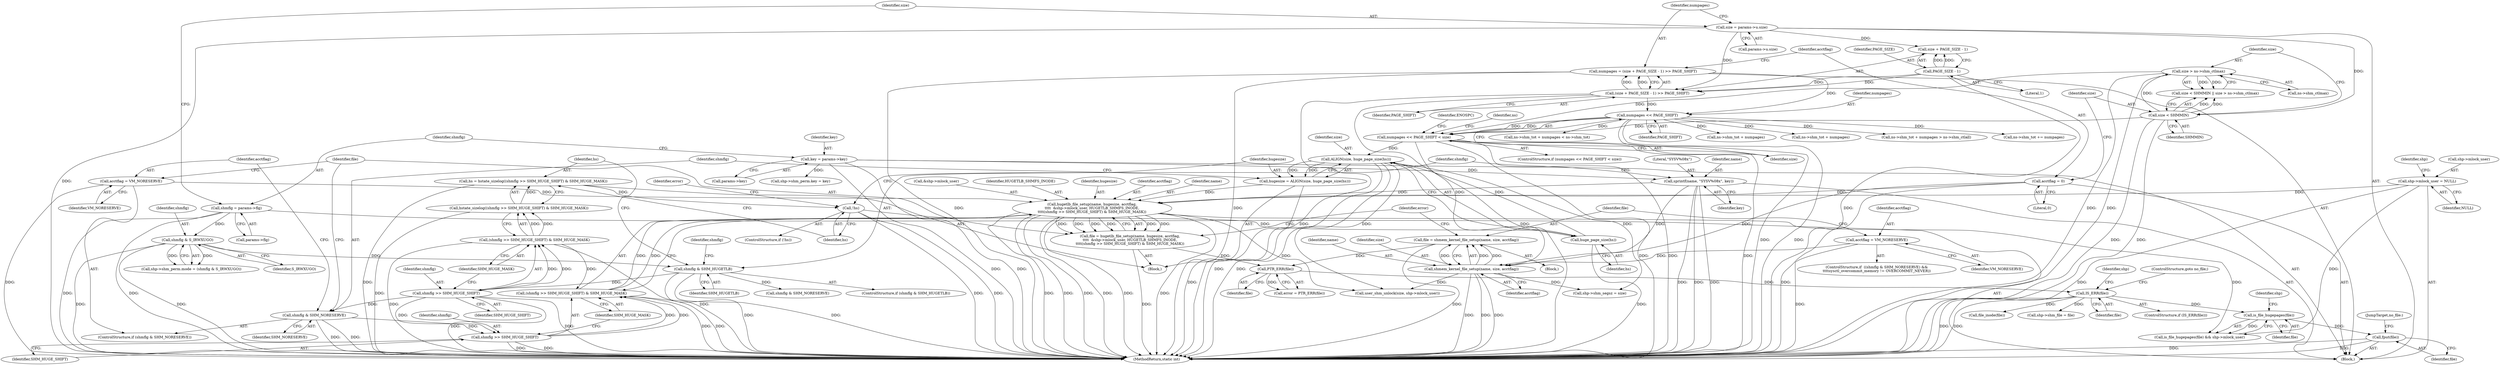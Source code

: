 digraph "0_linux_b9a532277938798b53178d5a66af6e2915cb27cf_0@pointer" {
"1000448" [label="(Call,fput(file))"];
"1000438" [label="(Call,is_file_hugepages(file))"];
"1000324" [label="(Call,IS_ERR(file))"];
"1000321" [label="(Call,PTR_ERR(file))"];
"1000284" [label="(Call,file = hugetlb_file_setup(name, hugesize, acctflag,\n\t\t\t\t  &shp->mlock_user, HUGETLB_SHMFS_INODE,\n\t\t\t\t(shmflg >> SHM_HUGE_SHIFT) & SHM_HUGE_MASK))"];
"1000286" [label="(Call,hugetlb_file_setup(name, hugesize, acctflag,\n\t\t\t\t  &shp->mlock_user, HUGETLB_SHMFS_INODE,\n\t\t\t\t(shmflg >> SHM_HUGE_SHIFT) & SHM_HUGE_MASK))"];
"1000243" [label="(Call,sprintf(name, \"SYSV%08x\", key))"];
"1000108" [label="(Call,key = params->key)"];
"1000271" [label="(Call,hugesize = ALIGN(size, huge_page_size(hs)))"];
"1000273" [label="(Call,ALIGN(size, huge_page_size(hs)))"];
"1000160" [label="(Call,numpages << PAGE_SHIFT < size)"];
"1000161" [label="(Call,numpages << PAGE_SHIFT)"];
"1000130" [label="(Call,numpages = (size + PAGE_SIZE - 1) >> PAGE_SHIFT)"];
"1000132" [label="(Call,(size + PAGE_SIZE - 1) >> PAGE_SHIFT)"];
"1000120" [label="(Call,size = params->u.size)"];
"1000135" [label="(Call,PAGE_SIZE - 1)"];
"1000151" [label="(Call,size > ns->shm_ctlmax)"];
"1000148" [label="(Call,size < SHMMIN)"];
"1000275" [label="(Call,huge_page_size(hs))"];
"1000263" [label="(Call,!hs)"];
"1000254" [label="(Call,hs = hstate_sizelog((shmflg >> SHM_HUGE_SHIFT) & SHM_HUGE_MASK))"];
"1000256" [label="(Call,hstate_sizelog((shmflg >> SHM_HUGE_SHIFT) & SHM_HUGE_MASK))"];
"1000257" [label="(Call,(shmflg >> SHM_HUGE_SHIFT) & SHM_HUGE_MASK)"];
"1000258" [label="(Call,shmflg >> SHM_HUGE_SHIFT)"];
"1000248" [label="(Call,shmflg & SHM_HUGETLB)"];
"1000216" [label="(Call,shmflg & S_IRWXUGO)"];
"1000114" [label="(Call,shmflg = params->flg)"];
"1000281" [label="(Call,acctflag = VM_NORESERVE)"];
"1000143" [label="(Call,acctflag = 0)"];
"1000219" [label="(Call,shp->mlock_user = NULL)"];
"1000295" [label="(Call,(shmflg >> SHM_HUGE_SHIFT) & SHM_HUGE_MASK)"];
"1000296" [label="(Call,shmflg >> SHM_HUGE_SHIFT)"];
"1000278" [label="(Call,shmflg & SHM_NORESERVE)"];
"1000313" [label="(Call,file = shmem_kernel_file_setup(name, size, acctflag))"];
"1000315" [label="(Call,shmem_kernel_file_setup(name, size, acctflag))"];
"1000310" [label="(Call,acctflag = VM_NORESERVE)"];
"1000283" [label="(Identifier,VM_NORESERVE)"];
"1000133" [label="(Call,size + PAGE_SIZE - 1)"];
"1000227" [label="(Identifier,shp)"];
"1000438" [label="(Call,is_file_hugepages(file))"];
"1000275" [label="(Call,huge_page_size(hs))"];
"1000137" [label="(Literal,1)"];
"1000443" [label="(Call,user_shm_unlock(size, shp->mlock_user))"];
"1000279" [label="(Identifier,shmflg)"];
"1000277" [label="(ControlStructure,if (shmflg & SHM_NORESERVE))"];
"1000203" [label="(Call,shp->shm_perm.key = key)"];
"1000264" [label="(Identifier,hs)"];
"1000257" [label="(Call,(shmflg >> SHM_HUGE_SHIFT) & SHM_HUGE_MASK)"];
"1000250" [label="(Identifier,SHM_HUGETLB)"];
"1000272" [label="(Identifier,hugesize)"];
"1000302" [label="(ControlStructure,if  ((shmflg & SHM_NORESERVE) &&\n\t\t\t\tsysctl_overcommit_memory != OVERCOMMIT_NEVER))"];
"1000301" [label="(Block,)"];
"1000135" [label="(Call,PAGE_SIZE - 1)"];
"1000260" [label="(Identifier,SHM_HUGE_SHIFT)"];
"1000298" [label="(Identifier,SHM_HUGE_SHIFT)"];
"1000362" [label="(Call,shp->shm_file = file)"];
"1000180" [label="(Call,ns->shm_tot + numpages)"];
"1000456" [label="(MethodReturn,static int)"];
"1000297" [label="(Identifier,shmflg)"];
"1000450" [label="(JumpTarget,no_file:)"];
"1000312" [label="(Identifier,VM_NORESERVE)"];
"1000109" [label="(Identifier,key)"];
"1000132" [label="(Call,(size + PAGE_SIZE - 1) >> PAGE_SHIFT)"];
"1000325" [label="(Identifier,file)"];
"1000246" [label="(Identifier,key)"];
"1000179" [label="(Call,ns->shm_tot + numpages > ns->shm_ctlall)"];
"1000322" [label="(Identifier,file)"];
"1000131" [label="(Identifier,numpages)"];
"1000316" [label="(Identifier,name)"];
"1000173" [label="(Identifier,ns)"];
"1000258" [label="(Call,shmflg >> SHM_HUGE_SHIFT)"];
"1000116" [label="(Call,params->flg)"];
"1000299" [label="(Identifier,SHM_HUGE_MASK)"];
"1000329" [label="(Identifier,shp)"];
"1000324" [label="(Call,IS_ERR(file))"];
"1000286" [label="(Call,hugetlb_file_setup(name, hugesize, acctflag,\n\t\t\t\t  &shp->mlock_user, HUGETLB_SHMFS_INODE,\n\t\t\t\t(shmflg >> SHM_HUGE_SHIFT) & SHM_HUGE_MASK))"];
"1000152" [label="(Identifier,size)"];
"1000115" [label="(Identifier,shmflg)"];
"1000439" [label="(Identifier,file)"];
"1000159" [label="(ControlStructure,if (numpages << PAGE_SHIFT < size))"];
"1000120" [label="(Call,size = params->u.size)"];
"1000261" [label="(Identifier,SHM_HUGE_MASK)"];
"1000162" [label="(Identifier,numpages)"];
"1000217" [label="(Identifier,shmflg)"];
"1000138" [label="(Identifier,PAGE_SHIFT)"];
"1000415" [label="(Call,ns->shm_tot += numpages)"];
"1000144" [label="(Identifier,acctflag)"];
"1000259" [label="(Identifier,shmflg)"];
"1000323" [label="(ControlStructure,if (IS_ERR(file)))"];
"1000284" [label="(Call,file = hugetlb_file_setup(name, hugesize, acctflag,\n\t\t\t\t  &shp->mlock_user, HUGETLB_SHMFS_INODE,\n\t\t\t\t(shmflg >> SHM_HUGE_SHIFT) & SHM_HUGE_MASK))"];
"1000326" [label="(ControlStructure,goto no_file;)"];
"1000245" [label="(Literal,\"SYSV%08x\")"];
"1000352" [label="(Call,shp->shm_segsz = size)"];
"1000437" [label="(Call,is_file_hugepages(file) && shp->mlock_user)"];
"1000282" [label="(Identifier,acctflag)"];
"1000148" [label="(Call,size < SHMMIN)"];
"1000153" [label="(Call,ns->shm_ctlmax)"];
"1000287" [label="(Identifier,name)"];
"1000448" [label="(Call,fput(file))"];
"1000305" [label="(Identifier,shmflg)"];
"1000216" [label="(Call,shmflg & S_IRWXUGO)"];
"1000151" [label="(Call,size > ns->shm_ctlmax)"];
"1000263" [label="(Call,!hs)"];
"1000143" [label="(Call,acctflag = 0)"];
"1000161" [label="(Call,numpages << PAGE_SHIFT)"];
"1000267" [label="(Identifier,error)"];
"1000254" [label="(Call,hs = hstate_sizelog((shmflg >> SHM_HUGE_SHIFT) & SHM_HUGE_MASK))"];
"1000114" [label="(Call,shmflg = params->flg)"];
"1000285" [label="(Identifier,file)"];
"1000314" [label="(Identifier,file)"];
"1000110" [label="(Call,params->key)"];
"1000441" [label="(Identifier,shp)"];
"1000315" [label="(Call,shmem_kernel_file_setup(name, size, acctflag))"];
"1000108" [label="(Call,key = params->key)"];
"1000248" [label="(Call,shmflg & SHM_HUGETLB)"];
"1000244" [label="(Identifier,name)"];
"1000318" [label="(Identifier,acctflag)"];
"1000407" [label="(Call,file_inode(file))"];
"1000170" [label="(Call,ns->shm_tot + numpages < ns->shm_tot)"];
"1000290" [label="(Call,&shp->mlock_user)"];
"1000121" [label="(Identifier,size)"];
"1000271" [label="(Call,hugesize = ALIGN(size, huge_page_size(hs)))"];
"1000149" [label="(Identifier,size)"];
"1000163" [label="(Identifier,PAGE_SHIFT)"];
"1000223" [label="(Identifier,NULL)"];
"1000304" [label="(Call,shmflg & SHM_NORESERVE)"];
"1000122" [label="(Call,params->u.size)"];
"1000147" [label="(Call,size < SHMMIN || size > ns->shm_ctlmax)"];
"1000449" [label="(Identifier,file)"];
"1000276" [label="(Identifier,hs)"];
"1000320" [label="(Identifier,error)"];
"1000262" [label="(ControlStructure,if (!hs))"];
"1000255" [label="(Identifier,hs)"];
"1000294" [label="(Identifier,HUGETLB_SHMFS_INODE)"];
"1000288" [label="(Identifier,hugesize)"];
"1000289" [label="(Identifier,acctflag)"];
"1000280" [label="(Identifier,SHM_NORESERVE)"];
"1000321" [label="(Call,PTR_ERR(file))"];
"1000220" [label="(Call,shp->mlock_user)"];
"1000150" [label="(Identifier,SHMMIN)"];
"1000313" [label="(Call,file = shmem_kernel_file_setup(name, size, acctflag))"];
"1000218" [label="(Identifier,S_IRWXUGO)"];
"1000210" [label="(Call,shp->shm_perm.mode = (shmflg & S_IRWXUGO))"];
"1000295" [label="(Call,(shmflg >> SHM_HUGE_SHIFT) & SHM_HUGE_MASK)"];
"1000296" [label="(Call,shmflg >> SHM_HUGE_SHIFT)"];
"1000247" [label="(ControlStructure,if (shmflg & SHM_HUGETLB))"];
"1000164" [label="(Identifier,size)"];
"1000251" [label="(Block,)"];
"1000256" [label="(Call,hstate_sizelog((shmflg >> SHM_HUGE_SHIFT) & SHM_HUGE_MASK))"];
"1000219" [label="(Call,shp->mlock_user = NULL)"];
"1000145" [label="(Literal,0)"];
"1000171" [label="(Call,ns->shm_tot + numpages)"];
"1000311" [label="(Identifier,acctflag)"];
"1000130" [label="(Call,numpages = (size + PAGE_SIZE - 1) >> PAGE_SHIFT)"];
"1000281" [label="(Call,acctflag = VM_NORESERVE)"];
"1000249" [label="(Identifier,shmflg)"];
"1000106" [label="(Block,)"];
"1000273" [label="(Call,ALIGN(size, huge_page_size(hs)))"];
"1000319" [label="(Call,error = PTR_ERR(file))"];
"1000243" [label="(Call,sprintf(name, \"SYSV%08x\", key))"];
"1000317" [label="(Identifier,size)"];
"1000278" [label="(Call,shmflg & SHM_NORESERVE)"];
"1000160" [label="(Call,numpages << PAGE_SHIFT < size)"];
"1000167" [label="(Identifier,ENOSPC)"];
"1000274" [label="(Identifier,size)"];
"1000310" [label="(Call,acctflag = VM_NORESERVE)"];
"1000136" [label="(Identifier,PAGE_SIZE)"];
"1000448" -> "1000106"  [label="AST: "];
"1000448" -> "1000449"  [label="CFG: "];
"1000449" -> "1000448"  [label="AST: "];
"1000450" -> "1000448"  [label="CFG: "];
"1000448" -> "1000456"  [label="DDG: "];
"1000448" -> "1000456"  [label="DDG: "];
"1000438" -> "1000448"  [label="DDG: "];
"1000438" -> "1000437"  [label="AST: "];
"1000438" -> "1000439"  [label="CFG: "];
"1000439" -> "1000438"  [label="AST: "];
"1000441" -> "1000438"  [label="CFG: "];
"1000437" -> "1000438"  [label="CFG: "];
"1000438" -> "1000437"  [label="DDG: "];
"1000324" -> "1000438"  [label="DDG: "];
"1000324" -> "1000323"  [label="AST: "];
"1000324" -> "1000325"  [label="CFG: "];
"1000325" -> "1000324"  [label="AST: "];
"1000326" -> "1000324"  [label="CFG: "];
"1000329" -> "1000324"  [label="CFG: "];
"1000324" -> "1000456"  [label="DDG: "];
"1000324" -> "1000456"  [label="DDG: "];
"1000321" -> "1000324"  [label="DDG: "];
"1000324" -> "1000362"  [label="DDG: "];
"1000324" -> "1000407"  [label="DDG: "];
"1000321" -> "1000319"  [label="AST: "];
"1000321" -> "1000322"  [label="CFG: "];
"1000322" -> "1000321"  [label="AST: "];
"1000319" -> "1000321"  [label="CFG: "];
"1000321" -> "1000319"  [label="DDG: "];
"1000284" -> "1000321"  [label="DDG: "];
"1000313" -> "1000321"  [label="DDG: "];
"1000284" -> "1000251"  [label="AST: "];
"1000284" -> "1000286"  [label="CFG: "];
"1000285" -> "1000284"  [label="AST: "];
"1000286" -> "1000284"  [label="AST: "];
"1000320" -> "1000284"  [label="CFG: "];
"1000284" -> "1000456"  [label="DDG: "];
"1000286" -> "1000284"  [label="DDG: "];
"1000286" -> "1000284"  [label="DDG: "];
"1000286" -> "1000284"  [label="DDG: "];
"1000286" -> "1000284"  [label="DDG: "];
"1000286" -> "1000284"  [label="DDG: "];
"1000286" -> "1000284"  [label="DDG: "];
"1000286" -> "1000295"  [label="CFG: "];
"1000287" -> "1000286"  [label="AST: "];
"1000288" -> "1000286"  [label="AST: "];
"1000289" -> "1000286"  [label="AST: "];
"1000290" -> "1000286"  [label="AST: "];
"1000294" -> "1000286"  [label="AST: "];
"1000295" -> "1000286"  [label="AST: "];
"1000286" -> "1000456"  [label="DDG: "];
"1000286" -> "1000456"  [label="DDG: "];
"1000286" -> "1000456"  [label="DDG: "];
"1000286" -> "1000456"  [label="DDG: "];
"1000286" -> "1000456"  [label="DDG: "];
"1000286" -> "1000456"  [label="DDG: "];
"1000243" -> "1000286"  [label="DDG: "];
"1000271" -> "1000286"  [label="DDG: "];
"1000281" -> "1000286"  [label="DDG: "];
"1000143" -> "1000286"  [label="DDG: "];
"1000219" -> "1000286"  [label="DDG: "];
"1000295" -> "1000286"  [label="DDG: "];
"1000295" -> "1000286"  [label="DDG: "];
"1000286" -> "1000437"  [label="DDG: "];
"1000286" -> "1000443"  [label="DDG: "];
"1000243" -> "1000106"  [label="AST: "];
"1000243" -> "1000246"  [label="CFG: "];
"1000244" -> "1000243"  [label="AST: "];
"1000245" -> "1000243"  [label="AST: "];
"1000246" -> "1000243"  [label="AST: "];
"1000249" -> "1000243"  [label="CFG: "];
"1000243" -> "1000456"  [label="DDG: "];
"1000243" -> "1000456"  [label="DDG: "];
"1000243" -> "1000456"  [label="DDG: "];
"1000108" -> "1000243"  [label="DDG: "];
"1000243" -> "1000315"  [label="DDG: "];
"1000108" -> "1000106"  [label="AST: "];
"1000108" -> "1000110"  [label="CFG: "];
"1000109" -> "1000108"  [label="AST: "];
"1000110" -> "1000108"  [label="AST: "];
"1000115" -> "1000108"  [label="CFG: "];
"1000108" -> "1000456"  [label="DDG: "];
"1000108" -> "1000456"  [label="DDG: "];
"1000108" -> "1000203"  [label="DDG: "];
"1000271" -> "1000251"  [label="AST: "];
"1000271" -> "1000273"  [label="CFG: "];
"1000272" -> "1000271"  [label="AST: "];
"1000273" -> "1000271"  [label="AST: "];
"1000279" -> "1000271"  [label="CFG: "];
"1000271" -> "1000456"  [label="DDG: "];
"1000273" -> "1000271"  [label="DDG: "];
"1000273" -> "1000271"  [label="DDG: "];
"1000273" -> "1000275"  [label="CFG: "];
"1000274" -> "1000273"  [label="AST: "];
"1000275" -> "1000273"  [label="AST: "];
"1000273" -> "1000456"  [label="DDG: "];
"1000273" -> "1000456"  [label="DDG: "];
"1000160" -> "1000273"  [label="DDG: "];
"1000275" -> "1000273"  [label="DDG: "];
"1000273" -> "1000352"  [label="DDG: "];
"1000273" -> "1000443"  [label="DDG: "];
"1000160" -> "1000159"  [label="AST: "];
"1000160" -> "1000164"  [label="CFG: "];
"1000161" -> "1000160"  [label="AST: "];
"1000164" -> "1000160"  [label="AST: "];
"1000167" -> "1000160"  [label="CFG: "];
"1000173" -> "1000160"  [label="CFG: "];
"1000160" -> "1000456"  [label="DDG: "];
"1000160" -> "1000456"  [label="DDG: "];
"1000160" -> "1000456"  [label="DDG: "];
"1000161" -> "1000160"  [label="DDG: "];
"1000161" -> "1000160"  [label="DDG: "];
"1000151" -> "1000160"  [label="DDG: "];
"1000148" -> "1000160"  [label="DDG: "];
"1000160" -> "1000315"  [label="DDG: "];
"1000161" -> "1000163"  [label="CFG: "];
"1000162" -> "1000161"  [label="AST: "];
"1000163" -> "1000161"  [label="AST: "];
"1000164" -> "1000161"  [label="CFG: "];
"1000161" -> "1000456"  [label="DDG: "];
"1000161" -> "1000456"  [label="DDG: "];
"1000130" -> "1000161"  [label="DDG: "];
"1000132" -> "1000161"  [label="DDG: "];
"1000161" -> "1000170"  [label="DDG: "];
"1000161" -> "1000171"  [label="DDG: "];
"1000161" -> "1000179"  [label="DDG: "];
"1000161" -> "1000180"  [label="DDG: "];
"1000161" -> "1000415"  [label="DDG: "];
"1000130" -> "1000106"  [label="AST: "];
"1000130" -> "1000132"  [label="CFG: "];
"1000131" -> "1000130"  [label="AST: "];
"1000132" -> "1000130"  [label="AST: "];
"1000144" -> "1000130"  [label="CFG: "];
"1000130" -> "1000456"  [label="DDG: "];
"1000130" -> "1000456"  [label="DDG: "];
"1000132" -> "1000130"  [label="DDG: "];
"1000132" -> "1000130"  [label="DDG: "];
"1000132" -> "1000138"  [label="CFG: "];
"1000133" -> "1000132"  [label="AST: "];
"1000138" -> "1000132"  [label="AST: "];
"1000132" -> "1000456"  [label="DDG: "];
"1000132" -> "1000456"  [label="DDG: "];
"1000120" -> "1000132"  [label="DDG: "];
"1000135" -> "1000132"  [label="DDG: "];
"1000135" -> "1000132"  [label="DDG: "];
"1000120" -> "1000106"  [label="AST: "];
"1000120" -> "1000122"  [label="CFG: "];
"1000121" -> "1000120"  [label="AST: "];
"1000122" -> "1000120"  [label="AST: "];
"1000131" -> "1000120"  [label="CFG: "];
"1000120" -> "1000456"  [label="DDG: "];
"1000120" -> "1000133"  [label="DDG: "];
"1000120" -> "1000148"  [label="DDG: "];
"1000135" -> "1000133"  [label="AST: "];
"1000135" -> "1000137"  [label="CFG: "];
"1000136" -> "1000135"  [label="AST: "];
"1000137" -> "1000135"  [label="AST: "];
"1000133" -> "1000135"  [label="CFG: "];
"1000135" -> "1000456"  [label="DDG: "];
"1000135" -> "1000133"  [label="DDG: "];
"1000135" -> "1000133"  [label="DDG: "];
"1000151" -> "1000147"  [label="AST: "];
"1000151" -> "1000153"  [label="CFG: "];
"1000152" -> "1000151"  [label="AST: "];
"1000153" -> "1000151"  [label="AST: "];
"1000147" -> "1000151"  [label="CFG: "];
"1000151" -> "1000456"  [label="DDG: "];
"1000151" -> "1000456"  [label="DDG: "];
"1000151" -> "1000147"  [label="DDG: "];
"1000151" -> "1000147"  [label="DDG: "];
"1000148" -> "1000151"  [label="DDG: "];
"1000148" -> "1000147"  [label="AST: "];
"1000148" -> "1000150"  [label="CFG: "];
"1000149" -> "1000148"  [label="AST: "];
"1000150" -> "1000148"  [label="AST: "];
"1000152" -> "1000148"  [label="CFG: "];
"1000147" -> "1000148"  [label="CFG: "];
"1000148" -> "1000456"  [label="DDG: "];
"1000148" -> "1000456"  [label="DDG: "];
"1000148" -> "1000147"  [label="DDG: "];
"1000148" -> "1000147"  [label="DDG: "];
"1000275" -> "1000276"  [label="CFG: "];
"1000276" -> "1000275"  [label="AST: "];
"1000275" -> "1000456"  [label="DDG: "];
"1000263" -> "1000275"  [label="DDG: "];
"1000263" -> "1000262"  [label="AST: "];
"1000263" -> "1000264"  [label="CFG: "];
"1000264" -> "1000263"  [label="AST: "];
"1000267" -> "1000263"  [label="CFG: "];
"1000272" -> "1000263"  [label="CFG: "];
"1000263" -> "1000456"  [label="DDG: "];
"1000263" -> "1000456"  [label="DDG: "];
"1000254" -> "1000263"  [label="DDG: "];
"1000254" -> "1000251"  [label="AST: "];
"1000254" -> "1000256"  [label="CFG: "];
"1000255" -> "1000254"  [label="AST: "];
"1000256" -> "1000254"  [label="AST: "];
"1000264" -> "1000254"  [label="CFG: "];
"1000254" -> "1000456"  [label="DDG: "];
"1000256" -> "1000254"  [label="DDG: "];
"1000256" -> "1000257"  [label="CFG: "];
"1000257" -> "1000256"  [label="AST: "];
"1000256" -> "1000456"  [label="DDG: "];
"1000257" -> "1000256"  [label="DDG: "];
"1000257" -> "1000256"  [label="DDG: "];
"1000257" -> "1000261"  [label="CFG: "];
"1000258" -> "1000257"  [label="AST: "];
"1000261" -> "1000257"  [label="AST: "];
"1000257" -> "1000456"  [label="DDG: "];
"1000257" -> "1000456"  [label="DDG: "];
"1000258" -> "1000257"  [label="DDG: "];
"1000258" -> "1000257"  [label="DDG: "];
"1000257" -> "1000295"  [label="DDG: "];
"1000258" -> "1000260"  [label="CFG: "];
"1000259" -> "1000258"  [label="AST: "];
"1000260" -> "1000258"  [label="AST: "];
"1000261" -> "1000258"  [label="CFG: "];
"1000258" -> "1000456"  [label="DDG: "];
"1000258" -> "1000456"  [label="DDG: "];
"1000248" -> "1000258"  [label="DDG: "];
"1000258" -> "1000278"  [label="DDG: "];
"1000258" -> "1000296"  [label="DDG: "];
"1000248" -> "1000247"  [label="AST: "];
"1000248" -> "1000250"  [label="CFG: "];
"1000249" -> "1000248"  [label="AST: "];
"1000250" -> "1000248"  [label="AST: "];
"1000255" -> "1000248"  [label="CFG: "];
"1000305" -> "1000248"  [label="CFG: "];
"1000248" -> "1000456"  [label="DDG: "];
"1000248" -> "1000456"  [label="DDG: "];
"1000216" -> "1000248"  [label="DDG: "];
"1000248" -> "1000304"  [label="DDG: "];
"1000216" -> "1000210"  [label="AST: "];
"1000216" -> "1000218"  [label="CFG: "];
"1000217" -> "1000216"  [label="AST: "];
"1000218" -> "1000216"  [label="AST: "];
"1000210" -> "1000216"  [label="CFG: "];
"1000216" -> "1000456"  [label="DDG: "];
"1000216" -> "1000456"  [label="DDG: "];
"1000216" -> "1000210"  [label="DDG: "];
"1000216" -> "1000210"  [label="DDG: "];
"1000114" -> "1000216"  [label="DDG: "];
"1000114" -> "1000106"  [label="AST: "];
"1000114" -> "1000116"  [label="CFG: "];
"1000115" -> "1000114"  [label="AST: "];
"1000116" -> "1000114"  [label="AST: "];
"1000121" -> "1000114"  [label="CFG: "];
"1000114" -> "1000456"  [label="DDG: "];
"1000114" -> "1000456"  [label="DDG: "];
"1000281" -> "1000277"  [label="AST: "];
"1000281" -> "1000283"  [label="CFG: "];
"1000282" -> "1000281"  [label="AST: "];
"1000283" -> "1000281"  [label="AST: "];
"1000285" -> "1000281"  [label="CFG: "];
"1000281" -> "1000456"  [label="DDG: "];
"1000143" -> "1000106"  [label="AST: "];
"1000143" -> "1000145"  [label="CFG: "];
"1000144" -> "1000143"  [label="AST: "];
"1000145" -> "1000143"  [label="AST: "];
"1000149" -> "1000143"  [label="CFG: "];
"1000143" -> "1000456"  [label="DDG: "];
"1000143" -> "1000315"  [label="DDG: "];
"1000219" -> "1000106"  [label="AST: "];
"1000219" -> "1000223"  [label="CFG: "];
"1000220" -> "1000219"  [label="AST: "];
"1000223" -> "1000219"  [label="AST: "];
"1000227" -> "1000219"  [label="CFG: "];
"1000219" -> "1000456"  [label="DDG: "];
"1000219" -> "1000437"  [label="DDG: "];
"1000295" -> "1000299"  [label="CFG: "];
"1000296" -> "1000295"  [label="AST: "];
"1000299" -> "1000295"  [label="AST: "];
"1000295" -> "1000456"  [label="DDG: "];
"1000295" -> "1000456"  [label="DDG: "];
"1000296" -> "1000295"  [label="DDG: "];
"1000296" -> "1000295"  [label="DDG: "];
"1000296" -> "1000298"  [label="CFG: "];
"1000297" -> "1000296"  [label="AST: "];
"1000298" -> "1000296"  [label="AST: "];
"1000299" -> "1000296"  [label="CFG: "];
"1000296" -> "1000456"  [label="DDG: "];
"1000296" -> "1000456"  [label="DDG: "];
"1000278" -> "1000296"  [label="DDG: "];
"1000278" -> "1000277"  [label="AST: "];
"1000278" -> "1000280"  [label="CFG: "];
"1000279" -> "1000278"  [label="AST: "];
"1000280" -> "1000278"  [label="AST: "];
"1000282" -> "1000278"  [label="CFG: "];
"1000285" -> "1000278"  [label="CFG: "];
"1000278" -> "1000456"  [label="DDG: "];
"1000278" -> "1000456"  [label="DDG: "];
"1000313" -> "1000301"  [label="AST: "];
"1000313" -> "1000315"  [label="CFG: "];
"1000314" -> "1000313"  [label="AST: "];
"1000315" -> "1000313"  [label="AST: "];
"1000320" -> "1000313"  [label="CFG: "];
"1000313" -> "1000456"  [label="DDG: "];
"1000315" -> "1000313"  [label="DDG: "];
"1000315" -> "1000313"  [label="DDG: "];
"1000315" -> "1000313"  [label="DDG: "];
"1000315" -> "1000318"  [label="CFG: "];
"1000316" -> "1000315"  [label="AST: "];
"1000317" -> "1000315"  [label="AST: "];
"1000318" -> "1000315"  [label="AST: "];
"1000315" -> "1000456"  [label="DDG: "];
"1000315" -> "1000456"  [label="DDG: "];
"1000315" -> "1000456"  [label="DDG: "];
"1000310" -> "1000315"  [label="DDG: "];
"1000315" -> "1000352"  [label="DDG: "];
"1000315" -> "1000443"  [label="DDG: "];
"1000310" -> "1000302"  [label="AST: "];
"1000310" -> "1000312"  [label="CFG: "];
"1000311" -> "1000310"  [label="AST: "];
"1000312" -> "1000310"  [label="AST: "];
"1000314" -> "1000310"  [label="CFG: "];
"1000310" -> "1000456"  [label="DDG: "];
}
